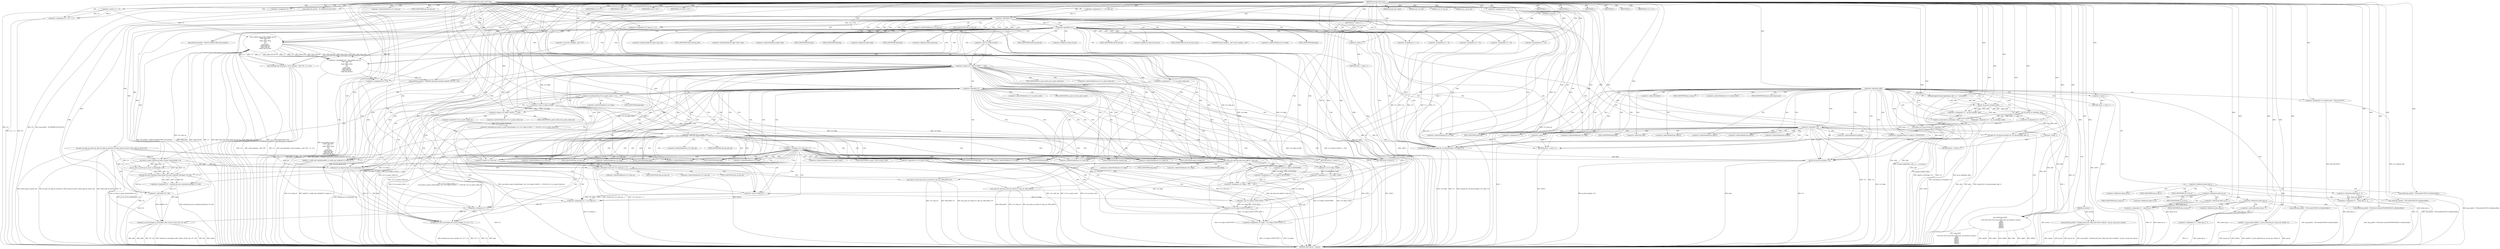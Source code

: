 digraph hostapd_notif_assoc {  
"1000116" [label = "(METHOD,hostapd_notif_assoc)" ]
"1000586" [label = "(METHOD_RETURN,int __fastcall)" ]
"1000117" [label = "(PARAM,hostapd_data *hapd)" ]
"1000118" [label = "(PARAM,const u8 *addr)" ]
"1000119" [label = "(PARAM,const u8 *req_ies)" ]
"1000120" [label = "(PARAM,size_t req_ies_len)" ]
"1000121" [label = "(PARAM,int reassoc)" ]
"1000139" [label = "(<operator>.logicalNot,!addr)" ]
"1000142" [label = "(wpa_printf,wpa_printf(2, \"hostapd_notif_assoc: Skip event with no address\", req_ies, req_ies_len, reassoc))" ]
"1000148" [label = "(RETURN,return -1;,return -1;)" ]
"1000149" [label = "(<operator>.minus,-1)" ]
"1000151" [label = "(hostapd_logger,hostapd_logger(hapd, addr, 1u, 2, \"associated\"))" ]
"1000157" [label = "(ieee802_11_parse_elems,ieee802_11_parse_elems(req_ies, req_ies_len, &elems, 0))" ]
"1000168" [label = "(<operator>.assignment,v11 = elems.wps_ie - 2)" ]
"1000170" [label = "(<operator>.subtraction,elems.wps_ie - 2)" ]
"1000175" [label = "(IDENTIFIER,L,)" ]
"1000176" [label = "(wpa_printf,wpa_printf(2, \"STA included WPS IE in (Re)AssocReq\"))" ]
"1000185" [label = "(<operator>.assignment,v11 = elems.rsn_ie - 2)" ]
"1000187" [label = "(<operator>.subtraction,elems.rsn_ie - 2)" ]
"1000192" [label = "(IDENTIFIER,L,)" ]
"1000193" [label = "(wpa_printf,wpa_printf(2, \"STA included RSN IE in (Re)AssocReq\"))" ]
"1000202" [label = "(<operator>.assignment,v11 = elems.wpa_ie - 2)" ]
"1000204" [label = "(<operator>.subtraction,elems.wpa_ie - 2)" ]
"1000209" [label = "(IDENTIFIER,L,)" ]
"1000210" [label = "(wpa_printf,wpa_printf(2, \"STA included WPA IE in (Re)AssocReq\"))" ]
"1000215" [label = "(wpa_printf,wpa_printf(2, \"STA did not include WPS/RSN/WPA IE in (Re)AssocReq\"))" ]
"1000218" [label = "(IDENTIFIER,L,)" ]
"1000219" [label = "(IDENTIFIER,L,)" ]
"1000220" [label = "(<operator>.assignment,v13 = ap_get_sta(hapd, addr))" ]
"1000222" [label = "(ap_get_sta,ap_get_sta(hapd, addr))" ]
"1000225" [label = "(<operator>.assignment,v14 = v13)" ]
"1000229" [label = "(IDENTIFIER,v13,if ( v13 ))" ]
"1000231" [label = "(register_sysctl,register_sysctl(hapd, v13))" ]
"1000234" [label = "(accounting_sta_stop,accounting_sta_stop(hapd, v14))" ]
"1000237" [label = "(<operator>.assignment,v14->timeout_next = STA_NULLFUNC)" ]
"1000244" [label = "(<operator>.assignment,v14 = ap_sta_add(hapd, addr))" ]
"1000246" [label = "(ap_sta_add,ap_sta_add(hapd, addr))" ]
"1000250" [label = "(<operator>.logicalNot,!v14)" ]
"1000253" [label = "(hostapd_drv_sta_disassoc,hostapd_drv_sta_disassoc(hapd, addr, 5))" ]
"1000257" [label = "(RETURN,return -1;,return -1;)" ]
"1000258" [label = "(<operator>.minus,-1)" ]
"1000260" [label = "(<operators>.assignmentAnd,v14->flags &= 0xFFFECFFF)" ]
"1000266" [label = "(wpa_printf,wpa_printf(\n      3,\n      \"STA %02x:%02x:%02x:%02x:%02x:%02x not allowed to connect\",\n      *addr,\n      addr[1],\n      addr[2],\n      addr[3],\n      addr[4],\n      addr[5]))" ]
"1000286" [label = "(<operator>.assignment,v15 = 1)" ]
"1000290" [label = "(hostapd_drv_sta_disassoc,hostapd_drv_sta_disassoc(hapd, v14->addr, v15))" ]
"1000296" [label = "(ap_free_sta,ap_free_sta(hapd, v14))" ]
"1000299" [label = "(RETURN,return -1;,return -1;)" ]
"1000300" [label = "(<operator>.minus,-1)" ]
"1000302" [label = "(ap_copy_sta_supp_op_classes,ap_copy_sta_supp_op_classes(v14, elems.supp_op_classes, elems.supp_op_classes_len))" ]
"1000318" [label = "(IDENTIFIER,v11,if ( v11 ))" ]
"1000319" [label = "(<operator>.assignment,v16 = v12 == 0)" ]
"1000321" [label = "(<operator>.equals,v12 == 0)" ]
"1000325" [label = "(<operator>.assignment,v16 = 1)" ]
"1000329" [label = "(IDENTIFIER,v16,if ( v16 ))" ]
"1000331" [label = "(wpa_printf,wpa_printf(2, \"No WPA/RSN IE from STA\"))" ]
"1000334" [label = "(<operator>.assignment,v15 = 13)" ]
"1000338" [label = "(<operator>.assignment,v17 = v14->wpa_sm)" ]
"1000344" [label = "(<operator>.logicalNot,!v17)" ]
"1000347" [label = "(<operator>.assignment,v14->wpa_sm = v17)" ]
"1000353" [label = "(<operator>.logicalNot,!v17)" ]
"1000356" [label = "(wpa_printf,wpa_printf(5, \"Failed to initialize WPA state machine\"))" ]
"1000359" [label = "(RETURN,return -1;,return -1;)" ]
"1000360" [label = "(<operator>.minus,-1)" ]
"1000362" [label = "(<operator>.assignment,v18 = wpa_validate_wpa_ie(\n            hapd->wpa_auth,\n            v17,\n            hapd->iface->freq,\n            v11,\n            v12,\n            elems.mdie,\n            elems.mdie_len,\n            elems.owe_dh,\n            elems.owe_dh_len))" ]
"1000364" [label = "(wpa_validate_wpa_ie,wpa_validate_wpa_ie(\n            hapd->wpa_auth,\n            v17,\n            hapd->iface->freq,\n            v11,\n            v12,\n            elems.mdie,\n            elems.mdie_len,\n            elems.owe_dh,\n            elems.owe_dh_len))" ]
"1000388" [label = "(<operator>.assignment,v19 = v18)" ]
"1000392" [label = "(IDENTIFIER,v18,if ( v18 ))" ]
"1000394" [label = "(wpa_printf,wpa_printf(2, \"WPA/RSN information element rejected? (res %u)\", v18))" ]
"1000398" [label = "(wpa_hexdump,wpa_hexdump(2, (const unsigned __int8 *)\"IE\", v11, v12))" ]
"1000400" [label = "(<operator>.cast,(const unsigned __int8 *)\"IE\")" ]
"1000406" [label = "(IDENTIFIER,v19,switch ( v19 ))" ]
"1000409" [label = "(<operator>.assignment,v15 = 18)" ]
"1000414" [label = "(<operator>.assignment,v15 = 19)" ]
"1000419" [label = "(<operator>.assignment,v15 = 20)" ]
"1000424" [label = "(<operator>.assignment,v15 = 24)" ]
"1000429" [label = "(<operator>.assignment,v15 = 13)" ]
"1000435" [label = "(<operator>.equals,(v14->flags & 0x402) == 1026)" ]
"1000436" [label = "(<operator>.and,v14->flags & 0x402)" ]
"1000443" [label = "(<operator>.assignment,v7 = v14->sa_query_timed_out)" ]
"1000449" [label = "(<operator>.logicalNot,!v7)" ]
"1000453" [label = "(<operator>.logicalOr,v14->sa_query_count <= 0\n          || (ap_check_sa_query_timeout(hapd, v14), (v14->flags & 0x402) == 1026) && !v14->sa_query_timed_out)" ]
"1000454" [label = "(<operator>.lessEqualsThan,v14->sa_query_count <= 0)" ]
"1000461" [label = "(ap_check_sa_query_timeout,ap_check_sa_query_timeout(hapd, v14))" ]
"1000464" [label = "(<operator>.equals,(v14->flags & 0x402) == 1026)" ]
"1000465" [label = "(<operator>.and,v14->flags & 0x402)" ]
"1000459" [label = "(<operator>.logicalAnd,(ap_check_sa_query_timeout(hapd, v14), (v14->flags & 0x402) == 1026) && !v14->sa_query_timed_out)" ]
"1000471" [label = "(<operator>.logicalNot,!v14->sa_query_timed_out)" ]
"1000477" [label = "(<operator>.notEquals,v14->auth_alg != 2)" ]
"1000484" [label = "(<operator>.logicalNot,!v14->sa_query_count)" ]
"1000488" [label = "(ap_sta_start_sa_query,ap_sta_start_sa_query(hapd, v14))" ]
"1000491" [label = "(<operator>.assignment,v20 = hostapd_eid_assoc_comeback_time(hapd, v14, buf))" ]
"1000493" [label = "(hostapd_eid_assoc_comeback_time,hostapd_eid_assoc_comeback_time(hapd, v14, buf))" ]
"1000497" [label = "(hostapd_sta_assoc,hostapd_sta_assoc(hapd, addr, reassoc, 0x1Eu, buf, v20 - buf))" ]
"1000503" [label = "(<operator>.subtraction,v20 - buf)" ]
"1000506" [label = "(RETURN,return v7;,return v7;)" ]
"1000507" [label = "(IDENTIFIER,v7,return v7;)" ]
"1000509" [label = "(wpa_auth_uses_mfp,wpa_auth_uses_mfp(v14->wpa_sm))" ]
"1000513" [label = "(<operator>.assignment,v21 = v14->flags | 0x400)" ]
"1000515" [label = "(<operator>.or,v14->flags | 0x400)" ]
"1000521" [label = "(<operator>.assignment,v21 = v14->flags & 0xFFFFFBFF)" ]
"1000523" [label = "(<operator>.and,v14->flags & 0xFFFFFBFF)" ]
"1000528" [label = "(<operator>.assignment,v14->flags = v21)" ]
"1000533" [label = "(<operator>.assignment,v22 = v14->flags & 2)" ]
"1000535" [label = "(<operator>.and,v14->flags & 2)" ]
"1000540" [label = "(<operator>.assignment,v14->flags = v14->flags & 0xFFF7FFFF | 3)" ]
"1000544" [label = "(<operator>.or,v14->flags & 0xFFF7FFFF | 3)" ]
"1000545" [label = "(<operator>.and,v14->flags & 0xFFF7FFFF)" ]
"1000551" [label = "(hostapd_set_sta_flags,hostapd_set_sta_flags(hapd, v14))" ]
"1000555" [label = "(<operator>.logicalAnd,reassoc && v14->auth_alg == 2)" ]
"1000557" [label = "(<operator>.equals,v14->auth_alg == 2)" ]
"1000562" [label = "(wpa_auth_sm_event,wpa_auth_sm_event(v14->wpa_sm, WPA_ASSOC_FT))" ]
"1000568" [label = "(wpa_auth_sm_event,wpa_auth_sm_event(v14->wpa_sm, WPA_ASSOC))" ]
"1000573" [label = "(hostapd_new_assoc_sta,hostapd_new_assoc_sta(hapd, v14, v22 != 0))" ]
"1000576" [label = "(<operator>.notEquals,v22 != 0)" ]
"1000579" [label = "(ieee802_1x_notify_port_enabled,ieee802_1x_notify_port_enabled(v14->eapol_sm, 1))" ]
"1000584" [label = "(RETURN,return 0;,return 0;)" ]
"1000585" [label = "(LITERAL,0,return 0;)" ]
"1000160" [label = "(<operator>.addressOf,&elems)" ]
"1000164" [label = "(<operator>.fieldAccess,elems.wps_ie)" ]
"1000166" [label = "(FIELD_IDENTIFIER,wps_ie,wps_ie)" ]
"1000171" [label = "(<operator>.fieldAccess,elems.wps_ie)" ]
"1000173" [label = "(FIELD_IDENTIFIER,wps_ie,wps_ie)" ]
"1000181" [label = "(<operator>.fieldAccess,elems.rsn_ie)" ]
"1000183" [label = "(FIELD_IDENTIFIER,rsn_ie,rsn_ie)" ]
"1000188" [label = "(<operator>.fieldAccess,elems.rsn_ie)" ]
"1000190" [label = "(FIELD_IDENTIFIER,rsn_ie,rsn_ie)" ]
"1000198" [label = "(<operator>.fieldAccess,elems.wpa_ie)" ]
"1000200" [label = "(FIELD_IDENTIFIER,wpa_ie,wpa_ie)" ]
"1000205" [label = "(<operator>.fieldAccess,elems.wpa_ie)" ]
"1000207" [label = "(FIELD_IDENTIFIER,wpa_ie,wpa_ie)" ]
"1000238" [label = "(<operator>.indirectFieldAccess,v14->timeout_next)" ]
"1000240" [label = "(FIELD_IDENTIFIER,timeout_next,timeout_next)" ]
"1000261" [label = "(<operator>.indirectFieldAccess,v14->flags)" ]
"1000263" [label = "(FIELD_IDENTIFIER,flags,flags)" ]
"1000269" [label = "(<operator>.indirection,*addr)" ]
"1000271" [label = "(<operator>.indirectIndexAccess,addr[1])" ]
"1000274" [label = "(<operator>.indirectIndexAccess,addr[2])" ]
"1000277" [label = "(<operator>.indirectIndexAccess,addr[3])" ]
"1000280" [label = "(<operator>.indirectIndexAccess,addr[4])" ]
"1000283" [label = "(<operator>.indirectIndexAccess,addr[5])" ]
"1000292" [label = "(<operator>.indirectFieldAccess,v14->addr)" ]
"1000294" [label = "(FIELD_IDENTIFIER,addr,addr)" ]
"1000311" [label = "(<operator>.indirectFieldAccess,hapd->conf->wpa)" ]
"1000340" [label = "(<operator>.indirectFieldAccess,v14->wpa_sm)" ]
"1000342" [label = "(FIELD_IDENTIFIER,wpa_sm,wpa_sm)" ]
"1000348" [label = "(<operator>.indirectFieldAccess,v14->wpa_sm)" ]
"1000350" [label = "(FIELD_IDENTIFIER,wpa_sm,wpa_sm)" ]
"1000365" [label = "(<operator>.indirectFieldAccess,hapd->wpa_auth)" ]
"1000367" [label = "(FIELD_IDENTIFIER,wpa_auth,wpa_auth)" ]
"1000369" [label = "(<operator>.indirectFieldAccess,hapd->iface->freq)" ]
"1000370" [label = "(<operator>.indirectFieldAccess,hapd->iface)" ]
"1000372" [label = "(FIELD_IDENTIFIER,iface,iface)" ]
"1000373" [label = "(FIELD_IDENTIFIER,freq,freq)" ]
"1000376" [label = "(<operator>.fieldAccess,elems.mdie)" ]
"1000378" [label = "(FIELD_IDENTIFIER,mdie,mdie)" ]
"1000379" [label = "(<operator>.fieldAccess,elems.mdie_len)" ]
"1000381" [label = "(FIELD_IDENTIFIER,mdie_len,mdie_len)" ]
"1000382" [label = "(<operator>.fieldAccess,elems.owe_dh)" ]
"1000384" [label = "(FIELD_IDENTIFIER,owe_dh,owe_dh)" ]
"1000385" [label = "(<operator>.fieldAccess,elems.owe_dh_len)" ]
"1000387" [label = "(FIELD_IDENTIFIER,owe_dh_len,owe_dh_len)" ]
"1000401" [label = "(UNKNOWN,const unsigned __int8 *,const unsigned __int8 *)" ]
"1000437" [label = "(<operator>.indirectFieldAccess,v14->flags)" ]
"1000439" [label = "(FIELD_IDENTIFIER,flags,flags)" ]
"1000445" [label = "(<operator>.indirectFieldAccess,v14->sa_query_timed_out)" ]
"1000447" [label = "(FIELD_IDENTIFIER,sa_query_timed_out,sa_query_timed_out)" ]
"1000455" [label = "(<operator>.indirectFieldAccess,v14->sa_query_count)" ]
"1000457" [label = "(FIELD_IDENTIFIER,sa_query_count,sa_query_count)" ]
"1000466" [label = "(<operator>.indirectFieldAccess,v14->flags)" ]
"1000468" [label = "(FIELD_IDENTIFIER,flags,flags)" ]
"1000472" [label = "(<operator>.indirectFieldAccess,v14->sa_query_timed_out)" ]
"1000474" [label = "(FIELD_IDENTIFIER,sa_query_timed_out,sa_query_timed_out)" ]
"1000478" [label = "(<operator>.indirectFieldAccess,v14->auth_alg)" ]
"1000480" [label = "(FIELD_IDENTIFIER,auth_alg,auth_alg)" ]
"1000485" [label = "(<operator>.indirectFieldAccess,v14->sa_query_count)" ]
"1000487" [label = "(FIELD_IDENTIFIER,sa_query_count,sa_query_count)" ]
"1000510" [label = "(<operator>.indirectFieldAccess,v14->wpa_sm)" ]
"1000512" [label = "(FIELD_IDENTIFIER,wpa_sm,wpa_sm)" ]
"1000516" [label = "(<operator>.indirectFieldAccess,v14->flags)" ]
"1000518" [label = "(FIELD_IDENTIFIER,flags,flags)" ]
"1000524" [label = "(<operator>.indirectFieldAccess,v14->flags)" ]
"1000526" [label = "(FIELD_IDENTIFIER,flags,flags)" ]
"1000529" [label = "(<operator>.indirectFieldAccess,v14->flags)" ]
"1000531" [label = "(FIELD_IDENTIFIER,flags,flags)" ]
"1000536" [label = "(<operator>.indirectFieldAccess,v14->flags)" ]
"1000538" [label = "(FIELD_IDENTIFIER,flags,flags)" ]
"1000541" [label = "(<operator>.indirectFieldAccess,v14->flags)" ]
"1000543" [label = "(FIELD_IDENTIFIER,flags,flags)" ]
"1000546" [label = "(<operator>.indirectFieldAccess,v14->flags)" ]
"1000548" [label = "(FIELD_IDENTIFIER,flags,flags)" ]
"1000558" [label = "(<operator>.indirectFieldAccess,v14->auth_alg)" ]
"1000560" [label = "(FIELD_IDENTIFIER,auth_alg,auth_alg)" ]
"1000563" [label = "(<operator>.indirectFieldAccess,v14->wpa_sm)" ]
"1000565" [label = "(FIELD_IDENTIFIER,wpa_sm,wpa_sm)" ]
"1000569" [label = "(<operator>.indirectFieldAccess,v14->wpa_sm)" ]
"1000571" [label = "(FIELD_IDENTIFIER,wpa_sm,wpa_sm)" ]
"1000580" [label = "(<operator>.indirectFieldAccess,v14->eapol_sm)" ]
"1000582" [label = "(FIELD_IDENTIFIER,eapol_sm,eapol_sm)" ]
  "1000148" -> "1000586"  [ label = "DDG: <RET>"] 
  "1000299" -> "1000586"  [ label = "DDG: <RET>"] 
  "1000506" -> "1000586"  [ label = "DDG: <RET>"] 
  "1000359" -> "1000586"  [ label = "DDG: <RET>"] 
  "1000257" -> "1000586"  [ label = "DDG: <RET>"] 
  "1000584" -> "1000586"  [ label = "DDG: <RET>"] 
  "1000464" -> "1000586"  [ label = "DDG: v14->flags & 0x402"] 
  "1000464" -> "1000586"  [ label = "DDG: (v14->flags & 0x402) == 1026"] 
  "1000435" -> "1000586"  [ label = "DDG: v14->flags & 0x402"] 
  "1000551" -> "1000586"  [ label = "DDG: hostapd_set_sta_flags(hapd, v14)"] 
  "1000477" -> "1000586"  [ label = "DDG: v14->auth_alg != 2"] 
  "1000493" -> "1000586"  [ label = "DDG: v14"] 
  "1000204" -> "1000586"  [ label = "DDG: elems.wpa_ie"] 
  "1000290" -> "1000586"  [ label = "DDG: v15"] 
  "1000347" -> "1000586"  [ label = "DDG: v14->wpa_sm"] 
  "1000388" -> "1000586"  [ label = "DDG: v19"] 
  "1000364" -> "1000586"  [ label = "DDG: v11"] 
  "1000497" -> "1000586"  [ label = "DDG: buf"] 
  "1000443" -> "1000586"  [ label = "DDG: v14->sa_query_timed_out"] 
  "1000394" -> "1000586"  [ label = "DDG: wpa_printf(2, \"WPA/RSN information element rejected? (res %u)\", v18)"] 
  "1000302" -> "1000586"  [ label = "DDG: elems.supp_op_classes_len"] 
  "1000321" -> "1000586"  [ label = "DDG: v12"] 
  "1000497" -> "1000586"  [ label = "DDG: reassoc"] 
  "1000202" -> "1000586"  [ label = "DDG: v11"] 
  "1000139" -> "1000586"  [ label = "DDG: !addr"] 
  "1000477" -> "1000586"  [ label = "DDG: v14->auth_alg"] 
  "1000344" -> "1000586"  [ label = "DDG: !v17"] 
  "1000353" -> "1000586"  [ label = "DDG: !v17"] 
  "1000513" -> "1000586"  [ label = "DDG: v14->flags | 0x400"] 
  "1000319" -> "1000586"  [ label = "DDG: v12 == 0"] 
  "1000266" -> "1000586"  [ label = "DDG: *addr"] 
  "1000488" -> "1000586"  [ label = "DDG: ap_sta_start_sa_query(hapd, v14)"] 
  "1000231" -> "1000586"  [ label = "DDG: v13"] 
  "1000540" -> "1000586"  [ label = "DDG: v14->flags & 0xFFF7FFFF | 3"] 
  "1000258" -> "1000586"  [ label = "DDG: -1"] 
  "1000142" -> "1000586"  [ label = "DDG: wpa_printf(2, \"hostapd_notif_assoc: Skip event with no address\", req_ies, req_ies_len, reassoc)"] 
  "1000555" -> "1000586"  [ label = "DDG: reassoc && v14->auth_alg == 2"] 
  "1000362" -> "1000586"  [ label = "DDG: wpa_validate_wpa_ie(\n            hapd->wpa_auth,\n            v17,\n            hapd->iface->freq,\n            v11,\n            v12,\n            elems.mdie,\n            elems.mdie_len,\n            elems.owe_dh,\n            elems.owe_dh_len)"] 
  "1000244" -> "1000586"  [ label = "DDG: ap_sta_add(hapd, addr)"] 
  "1000157" -> "1000586"  [ label = "DDG: ieee802_11_parse_elems(req_ies, req_ies_len, &elems, 0)"] 
  "1000364" -> "1000586"  [ label = "DDG: hapd->iface->freq"] 
  "1000576" -> "1000586"  [ label = "DDG: v22"] 
  "1000234" -> "1000586"  [ label = "DDG: accounting_sta_stop(hapd, v14)"] 
  "1000573" -> "1000586"  [ label = "DDG: hostapd_new_assoc_sta(hapd, v14, v22 != 0)"] 
  "1000290" -> "1000586"  [ label = "DDG: hostapd_drv_sta_disassoc(hapd, v14->addr, v15)"] 
  "1000579" -> "1000586"  [ label = "DDG: ieee802_1x_notify_port_enabled(v14->eapol_sm, 1)"] 
  "1000121" -> "1000586"  [ label = "DDG: reassoc"] 
  "1000266" -> "1000586"  [ label = "DDG: addr[2]"] 
  "1000296" -> "1000586"  [ label = "DDG: v14"] 
  "1000364" -> "1000586"  [ label = "DDG: elems.mdie"] 
  "1000356" -> "1000586"  [ label = "DDG: wpa_printf(5, \"Failed to initialize WPA state machine\")"] 
  "1000296" -> "1000586"  [ label = "DDG: ap_free_sta(hapd, v14)"] 
  "1000364" -> "1000586"  [ label = "DDG: elems.owe_dh"] 
  "1000319" -> "1000586"  [ label = "DDG: v16"] 
  "1000266" -> "1000586"  [ label = "DDG: addr[5]"] 
  "1000266" -> "1000586"  [ label = "DDG: wpa_printf(\n      3,\n      \"STA %02x:%02x:%02x:%02x:%02x:%02x not allowed to connect\",\n      *addr,\n      addr[1],\n      addr[2],\n      addr[3],\n      addr[4],\n      addr[5])"] 
  "1000225" -> "1000586"  [ label = "DDG: v13"] 
  "1000398" -> "1000586"  [ label = "DDG: (const unsigned __int8 *)\"IE\""] 
  "1000237" -> "1000586"  [ label = "DDG: STA_NULLFUNC"] 
  "1000364" -> "1000586"  [ label = "DDG: v17"] 
  "1000302" -> "1000586"  [ label = "DDG: ap_copy_sta_supp_op_classes(v14, elems.supp_op_classes, elems.supp_op_classes_len)"] 
  "1000250" -> "1000586"  [ label = "DDG: !v14"] 
  "1000436" -> "1000586"  [ label = "DDG: v14->flags"] 
  "1000454" -> "1000586"  [ label = "DDG: v14->sa_query_count"] 
  "1000557" -> "1000586"  [ label = "DDG: v14->auth_alg"] 
  "1000364" -> "1000586"  [ label = "DDG: hapd->wpa_auth"] 
  "1000222" -> "1000586"  [ label = "DDG: addr"] 
  "1000521" -> "1000586"  [ label = "DDG: v14->flags & 0xFFFFFBFF"] 
  "1000149" -> "1000586"  [ label = "DDG: -1"] 
  "1000453" -> "1000586"  [ label = "DDG: v14->sa_query_count <= 0"] 
  "1000290" -> "1000586"  [ label = "DDG: v14->addr"] 
  "1000142" -> "1000586"  [ label = "DDG: reassoc"] 
  "1000202" -> "1000586"  [ label = "DDG: elems.wpa_ie - 2"] 
  "1000453" -> "1000586"  [ label = "DDG: v14->sa_query_count <= 0\n          || (ap_check_sa_query_timeout(hapd, v14), (v14->flags & 0x402) == 1026) && !v14->sa_query_timed_out"] 
  "1000253" -> "1000586"  [ label = "DDG: hostapd_drv_sta_disassoc(hapd, addr, 5)"] 
  "1000573" -> "1000586"  [ label = "DDG: v22 != 0"] 
  "1000157" -> "1000586"  [ label = "DDG: req_ies"] 
  "1000215" -> "1000586"  [ label = "DDG: wpa_printf(2, \"STA did not include WPS/RSN/WPA IE in (Re)AssocReq\")"] 
  "1000398" -> "1000586"  [ label = "DDG: v11"] 
  "1000266" -> "1000586"  [ label = "DDG: addr[3]"] 
  "1000266" -> "1000586"  [ label = "DDG: addr[1]"] 
  "1000364" -> "1000586"  [ label = "DDG: elems.owe_dh_len"] 
  "1000449" -> "1000586"  [ label = "DDG: v7"] 
  "1000302" -> "1000586"  [ label = "DDG: elems.supp_op_classes"] 
  "1000562" -> "1000586"  [ label = "DDG: wpa_auth_sm_event(v14->wpa_sm, WPA_ASSOC_FT)"] 
  "1000157" -> "1000586"  [ label = "DDG: req_ies_len"] 
  "1000253" -> "1000586"  [ label = "DDG: addr"] 
  "1000220" -> "1000586"  [ label = "DDG: ap_get_sta(hapd, addr)"] 
  "1000193" -> "1000586"  [ label = "DDG: wpa_printf(2, \"STA included RSN IE in (Re)AssocReq\")"] 
  "1000573" -> "1000586"  [ label = "DDG: v14"] 
  "1000260" -> "1000586"  [ label = "DDG: v14->flags"] 
  "1000364" -> "1000586"  [ label = "DDG: elems.mdie_len"] 
  "1000168" -> "1000586"  [ label = "DDG: elems.wps_ie - 2"] 
  "1000302" -> "1000586"  [ label = "DDG: v14"] 
  "1000540" -> "1000586"  [ label = "DDG: v14->flags"] 
  "1000246" -> "1000586"  [ label = "DDG: addr"] 
  "1000497" -> "1000586"  [ label = "DDG: addr"] 
  "1000231" -> "1000586"  [ label = "DDG: register_sysctl(hapd, v13)"] 
  "1000497" -> "1000586"  [ label = "DDG: hapd"] 
  "1000497" -> "1000586"  [ label = "DDG: v20 - buf"] 
  "1000533" -> "1000586"  [ label = "DDG: v14->flags & 2"] 
  "1000170" -> "1000586"  [ label = "DDG: elems.wps_ie"] 
  "1000187" -> "1000586"  [ label = "DDG: elems.rsn_ie"] 
  "1000573" -> "1000586"  [ label = "DDG: hapd"] 
  "1000398" -> "1000586"  [ label = "DDG: wpa_hexdump(2, (const unsigned __int8 *)\"IE\", v11, v12)"] 
  "1000398" -> "1000586"  [ label = "DDG: v12"] 
  "1000562" -> "1000586"  [ label = "DDG: v14->wpa_sm"] 
  "1000503" -> "1000586"  [ label = "DDG: v20"] 
  "1000528" -> "1000586"  [ label = "DDG: v21"] 
  "1000568" -> "1000586"  [ label = "DDG: v14->wpa_sm"] 
  "1000555" -> "1000586"  [ label = "DDG: v14->auth_alg == 2"] 
  "1000300" -> "1000586"  [ label = "DDG: -1"] 
  "1000568" -> "1000586"  [ label = "DDG: wpa_auth_sm_event(v14->wpa_sm, WPA_ASSOC)"] 
  "1000266" -> "1000586"  [ label = "DDG: addr[4]"] 
  "1000562" -> "1000586"  [ label = "DDG: WPA_ASSOC_FT"] 
  "1000185" -> "1000586"  [ label = "DDG: elems.rsn_ie - 2"] 
  "1000176" -> "1000586"  [ label = "DDG: wpa_printf(2, \"STA included WPS IE in (Re)AssocReq\")"] 
  "1000449" -> "1000586"  [ label = "DDG: !v7"] 
  "1000484" -> "1000586"  [ label = "DDG: !v14->sa_query_count"] 
  "1000168" -> "1000586"  [ label = "DDG: v11"] 
  "1000491" -> "1000586"  [ label = "DDG: hostapd_eid_assoc_comeback_time(hapd, v14, buf)"] 
  "1000353" -> "1000586"  [ label = "DDG: v17"] 
  "1000364" -> "1000586"  [ label = "DDG: v12"] 
  "1000139" -> "1000586"  [ label = "DDG: addr"] 
  "1000142" -> "1000586"  [ label = "DDG: req_ies"] 
  "1000394" -> "1000586"  [ label = "DDG: v18"] 
  "1000453" -> "1000586"  [ label = "DDG: (ap_check_sa_query_timeout(hapd, v14), (v14->flags & 0x402) == 1026) && !v14->sa_query_timed_out"] 
  "1000210" -> "1000586"  [ label = "DDG: wpa_printf(2, \"STA included WPA IE in (Re)AssocReq\")"] 
  "1000237" -> "1000586"  [ label = "DDG: v14->timeout_next"] 
  "1000544" -> "1000586"  [ label = "DDG: v14->flags & 0xFFF7FFFF"] 
  "1000157" -> "1000586"  [ label = "DDG: &elems"] 
  "1000338" -> "1000586"  [ label = "DDG: v14->wpa_sm"] 
  "1000579" -> "1000586"  [ label = "DDG: v14->eapol_sm"] 
  "1000471" -> "1000586"  [ label = "DDG: v14->sa_query_timed_out"] 
  "1000509" -> "1000586"  [ label = "DDG: wpa_auth_uses_mfp(v14->wpa_sm)"] 
  "1000497" -> "1000586"  [ label = "DDG: hostapd_sta_assoc(hapd, addr, reassoc, 0x1Eu, buf, v20 - buf)"] 
  "1000253" -> "1000586"  [ label = "DDG: hapd"] 
  "1000465" -> "1000586"  [ label = "DDG: v14->flags"] 
  "1000461" -> "1000586"  [ label = "DDG: ap_check_sa_query_timeout(hapd, v14)"] 
  "1000296" -> "1000586"  [ label = "DDG: hapd"] 
  "1000325" -> "1000586"  [ label = "DDG: v16"] 
  "1000435" -> "1000586"  [ label = "DDG: (v14->flags & 0x402) == 1026"] 
  "1000484" -> "1000586"  [ label = "DDG: v14->sa_query_count"] 
  "1000142" -> "1000586"  [ label = "DDG: req_ies_len"] 
  "1000568" -> "1000586"  [ label = "DDG: WPA_ASSOC"] 
  "1000459" -> "1000586"  [ label = "DDG: !v14->sa_query_timed_out"] 
  "1000388" -> "1000586"  [ label = "DDG: v18"] 
  "1000555" -> "1000586"  [ label = "DDG: reassoc"] 
  "1000151" -> "1000586"  [ label = "DDG: hostapd_logger(hapd, addr, 1u, 2, \"associated\")"] 
  "1000185" -> "1000586"  [ label = "DDG: v11"] 
  "1000250" -> "1000586"  [ label = "DDG: v14"] 
  "1000360" -> "1000586"  [ label = "DDG: -1"] 
  "1000331" -> "1000586"  [ label = "DDG: wpa_printf(2, \"No WPA/RSN IE from STA\")"] 
  "1000116" -> "1000117"  [ label = "DDG: "] 
  "1000116" -> "1000118"  [ label = "DDG: "] 
  "1000116" -> "1000119"  [ label = "DDG: "] 
  "1000116" -> "1000120"  [ label = "DDG: "] 
  "1000116" -> "1000121"  [ label = "DDG: "] 
  "1000116" -> "1000139"  [ label = "DDG: "] 
  "1000116" -> "1000142"  [ label = "DDG: "] 
  "1000121" -> "1000142"  [ label = "DDG: reassoc"] 
  "1000149" -> "1000148"  [ label = "DDG: -1"] 
  "1000116" -> "1000149"  [ label = "DDG: "] 
  "1000116" -> "1000151"  [ label = "DDG: "] 
  "1000139" -> "1000151"  [ label = "DDG: addr"] 
  "1000116" -> "1000157"  [ label = "DDG: "] 
  "1000170" -> "1000168"  [ label = "DDG: elems.wps_ie"] 
  "1000170" -> "1000168"  [ label = "DDG: 2"] 
  "1000116" -> "1000168"  [ label = "DDG: "] 
  "1000116" -> "1000170"  [ label = "DDG: "] 
  "1000116" -> "1000175"  [ label = "DDG: "] 
  "1000116" -> "1000176"  [ label = "DDG: "] 
  "1000187" -> "1000185"  [ label = "DDG: elems.rsn_ie"] 
  "1000187" -> "1000185"  [ label = "DDG: 2"] 
  "1000116" -> "1000185"  [ label = "DDG: "] 
  "1000116" -> "1000187"  [ label = "DDG: "] 
  "1000116" -> "1000192"  [ label = "DDG: "] 
  "1000116" -> "1000193"  [ label = "DDG: "] 
  "1000204" -> "1000202"  [ label = "DDG: elems.wpa_ie"] 
  "1000204" -> "1000202"  [ label = "DDG: 2"] 
  "1000116" -> "1000202"  [ label = "DDG: "] 
  "1000116" -> "1000204"  [ label = "DDG: "] 
  "1000116" -> "1000209"  [ label = "DDG: "] 
  "1000116" -> "1000210"  [ label = "DDG: "] 
  "1000116" -> "1000215"  [ label = "DDG: "] 
  "1000116" -> "1000218"  [ label = "DDG: "] 
  "1000116" -> "1000219"  [ label = "DDG: "] 
  "1000222" -> "1000220"  [ label = "DDG: hapd"] 
  "1000222" -> "1000220"  [ label = "DDG: addr"] 
  "1000116" -> "1000220"  [ label = "DDG: "] 
  "1000151" -> "1000222"  [ label = "DDG: hapd"] 
  "1000116" -> "1000222"  [ label = "DDG: "] 
  "1000151" -> "1000222"  [ label = "DDG: addr"] 
  "1000220" -> "1000225"  [ label = "DDG: v13"] 
  "1000116" -> "1000225"  [ label = "DDG: "] 
  "1000116" -> "1000229"  [ label = "DDG: "] 
  "1000222" -> "1000231"  [ label = "DDG: hapd"] 
  "1000116" -> "1000231"  [ label = "DDG: "] 
  "1000220" -> "1000231"  [ label = "DDG: v13"] 
  "1000231" -> "1000234"  [ label = "DDG: hapd"] 
  "1000116" -> "1000234"  [ label = "DDG: "] 
  "1000225" -> "1000234"  [ label = "DDG: v14"] 
  "1000116" -> "1000237"  [ label = "DDG: "] 
  "1000246" -> "1000244"  [ label = "DDG: hapd"] 
  "1000246" -> "1000244"  [ label = "DDG: addr"] 
  "1000116" -> "1000244"  [ label = "DDG: "] 
  "1000222" -> "1000246"  [ label = "DDG: hapd"] 
  "1000116" -> "1000246"  [ label = "DDG: "] 
  "1000222" -> "1000246"  [ label = "DDG: addr"] 
  "1000244" -> "1000250"  [ label = "DDG: v14"] 
  "1000116" -> "1000250"  [ label = "DDG: "] 
  "1000246" -> "1000253"  [ label = "DDG: hapd"] 
  "1000116" -> "1000253"  [ label = "DDG: "] 
  "1000246" -> "1000253"  [ label = "DDG: addr"] 
  "1000258" -> "1000257"  [ label = "DDG: -1"] 
  "1000116" -> "1000258"  [ label = "DDG: "] 
  "1000116" -> "1000260"  [ label = "DDG: "] 
  "1000116" -> "1000266"  [ label = "DDG: "] 
  "1000222" -> "1000266"  [ label = "DDG: addr"] 
  "1000246" -> "1000266"  [ label = "DDG: addr"] 
  "1000116" -> "1000286"  [ label = "DDG: "] 
  "1000246" -> "1000290"  [ label = "DDG: hapd"] 
  "1000234" -> "1000290"  [ label = "DDG: hapd"] 
  "1000116" -> "1000290"  [ label = "DDG: "] 
  "1000334" -> "1000290"  [ label = "DDG: v15"] 
  "1000419" -> "1000290"  [ label = "DDG: v15"] 
  "1000414" -> "1000290"  [ label = "DDG: v15"] 
  "1000409" -> "1000290"  [ label = "DDG: v15"] 
  "1000424" -> "1000290"  [ label = "DDG: v15"] 
  "1000286" -> "1000290"  [ label = "DDG: v15"] 
  "1000429" -> "1000290"  [ label = "DDG: v15"] 
  "1000290" -> "1000296"  [ label = "DDG: hapd"] 
  "1000116" -> "1000296"  [ label = "DDG: "] 
  "1000234" -> "1000296"  [ label = "DDG: v14"] 
  "1000302" -> "1000296"  [ label = "DDG: v14"] 
  "1000250" -> "1000296"  [ label = "DDG: v14"] 
  "1000300" -> "1000299"  [ label = "DDG: -1"] 
  "1000116" -> "1000300"  [ label = "DDG: "] 
  "1000116" -> "1000302"  [ label = "DDG: "] 
  "1000116" -> "1000318"  [ label = "DDG: "] 
  "1000321" -> "1000319"  [ label = "DDG: v12"] 
  "1000321" -> "1000319"  [ label = "DDG: 0"] 
  "1000116" -> "1000319"  [ label = "DDG: "] 
  "1000116" -> "1000321"  [ label = "DDG: "] 
  "1000116" -> "1000325"  [ label = "DDG: "] 
  "1000116" -> "1000329"  [ label = "DDG: "] 
  "1000116" -> "1000331"  [ label = "DDG: "] 
  "1000116" -> "1000334"  [ label = "DDG: "] 
  "1000116" -> "1000338"  [ label = "DDG: "] 
  "1000338" -> "1000344"  [ label = "DDG: v17"] 
  "1000116" -> "1000344"  [ label = "DDG: "] 
  "1000344" -> "1000347"  [ label = "DDG: v17"] 
  "1000116" -> "1000347"  [ label = "DDG: "] 
  "1000116" -> "1000353"  [ label = "DDG: "] 
  "1000344" -> "1000353"  [ label = "DDG: v17"] 
  "1000116" -> "1000356"  [ label = "DDG: "] 
  "1000360" -> "1000359"  [ label = "DDG: -1"] 
  "1000116" -> "1000360"  [ label = "DDG: "] 
  "1000364" -> "1000362"  [ label = "DDG: elems.owe_dh"] 
  "1000364" -> "1000362"  [ label = "DDG: hapd->iface->freq"] 
  "1000364" -> "1000362"  [ label = "DDG: hapd->wpa_auth"] 
  "1000364" -> "1000362"  [ label = "DDG: v17"] 
  "1000364" -> "1000362"  [ label = "DDG: elems.owe_dh_len"] 
  "1000364" -> "1000362"  [ label = "DDG: v11"] 
  "1000364" -> "1000362"  [ label = "DDG: v12"] 
  "1000364" -> "1000362"  [ label = "DDG: elems.mdie"] 
  "1000364" -> "1000362"  [ label = "DDG: elems.mdie_len"] 
  "1000116" -> "1000362"  [ label = "DDG: "] 
  "1000344" -> "1000364"  [ label = "DDG: v17"] 
  "1000353" -> "1000364"  [ label = "DDG: v17"] 
  "1000116" -> "1000364"  [ label = "DDG: "] 
  "1000321" -> "1000364"  [ label = "DDG: v12"] 
  "1000362" -> "1000388"  [ label = "DDG: v18"] 
  "1000116" -> "1000388"  [ label = "DDG: "] 
  "1000116" -> "1000392"  [ label = "DDG: "] 
  "1000116" -> "1000394"  [ label = "DDG: "] 
  "1000362" -> "1000394"  [ label = "DDG: v18"] 
  "1000116" -> "1000398"  [ label = "DDG: "] 
  "1000400" -> "1000398"  [ label = "DDG: \"IE\""] 
  "1000116" -> "1000400"  [ label = "DDG: "] 
  "1000364" -> "1000398"  [ label = "DDG: v11"] 
  "1000364" -> "1000398"  [ label = "DDG: v12"] 
  "1000116" -> "1000406"  [ label = "DDG: "] 
  "1000116" -> "1000409"  [ label = "DDG: "] 
  "1000116" -> "1000414"  [ label = "DDG: "] 
  "1000116" -> "1000419"  [ label = "DDG: "] 
  "1000116" -> "1000424"  [ label = "DDG: "] 
  "1000116" -> "1000429"  [ label = "DDG: "] 
  "1000436" -> "1000435"  [ label = "DDG: v14->flags"] 
  "1000436" -> "1000435"  [ label = "DDG: 0x402"] 
  "1000116" -> "1000436"  [ label = "DDG: "] 
  "1000116" -> "1000435"  [ label = "DDG: "] 
  "1000116" -> "1000443"  [ label = "DDG: "] 
  "1000443" -> "1000449"  [ label = "DDG: v7"] 
  "1000116" -> "1000449"  [ label = "DDG: "] 
  "1000454" -> "1000453"  [ label = "DDG: v14->sa_query_count"] 
  "1000454" -> "1000453"  [ label = "DDG: 0"] 
  "1000116" -> "1000454"  [ label = "DDG: "] 
  "1000459" -> "1000453"  [ label = "DDG: !v14->sa_query_timed_out"] 
  "1000116" -> "1000461"  [ label = "DDG: "] 
  "1000302" -> "1000461"  [ label = "DDG: v14"] 
  "1000465" -> "1000464"  [ label = "DDG: v14->flags"] 
  "1000465" -> "1000464"  [ label = "DDG: 0x402"] 
  "1000436" -> "1000465"  [ label = "DDG: v14->flags"] 
  "1000116" -> "1000465"  [ label = "DDG: "] 
  "1000116" -> "1000464"  [ label = "DDG: "] 
  "1000471" -> "1000459"  [ label = "DDG: v14->sa_query_timed_out"] 
  "1000116" -> "1000477"  [ label = "DDG: "] 
  "1000454" -> "1000484"  [ label = "DDG: v14->sa_query_count"] 
  "1000461" -> "1000488"  [ label = "DDG: hapd"] 
  "1000116" -> "1000488"  [ label = "DDG: "] 
  "1000461" -> "1000488"  [ label = "DDG: v14"] 
  "1000302" -> "1000488"  [ label = "DDG: v14"] 
  "1000493" -> "1000491"  [ label = "DDG: hapd"] 
  "1000493" -> "1000491"  [ label = "DDG: v14"] 
  "1000493" -> "1000491"  [ label = "DDG: buf"] 
  "1000116" -> "1000491"  [ label = "DDG: "] 
  "1000461" -> "1000493"  [ label = "DDG: hapd"] 
  "1000488" -> "1000493"  [ label = "DDG: hapd"] 
  "1000116" -> "1000493"  [ label = "DDG: "] 
  "1000488" -> "1000493"  [ label = "DDG: v14"] 
  "1000461" -> "1000493"  [ label = "DDG: v14"] 
  "1000302" -> "1000493"  [ label = "DDG: v14"] 
  "1000493" -> "1000497"  [ label = "DDG: hapd"] 
  "1000116" -> "1000497"  [ label = "DDG: "] 
  "1000503" -> "1000497"  [ label = "DDG: buf"] 
  "1000503" -> "1000497"  [ label = "DDG: v20"] 
  "1000491" -> "1000503"  [ label = "DDG: v20"] 
  "1000116" -> "1000503"  [ label = "DDG: "] 
  "1000493" -> "1000503"  [ label = "DDG: buf"] 
  "1000507" -> "1000506"  [ label = "DDG: v7"] 
  "1000449" -> "1000506"  [ label = "DDG: v7"] 
  "1000116" -> "1000507"  [ label = "DDG: "] 
  "1000347" -> "1000509"  [ label = "DDG: v14->wpa_sm"] 
  "1000515" -> "1000513"  [ label = "DDG: v14->flags"] 
  "1000515" -> "1000513"  [ label = "DDG: 0x400"] 
  "1000116" -> "1000513"  [ label = "DDG: "] 
  "1000436" -> "1000515"  [ label = "DDG: v14->flags"] 
  "1000465" -> "1000515"  [ label = "DDG: v14->flags"] 
  "1000116" -> "1000515"  [ label = "DDG: "] 
  "1000523" -> "1000521"  [ label = "DDG: v14->flags"] 
  "1000523" -> "1000521"  [ label = "DDG: 0xFFFFFBFF"] 
  "1000116" -> "1000521"  [ label = "DDG: "] 
  "1000436" -> "1000523"  [ label = "DDG: v14->flags"] 
  "1000465" -> "1000523"  [ label = "DDG: v14->flags"] 
  "1000116" -> "1000523"  [ label = "DDG: "] 
  "1000513" -> "1000528"  [ label = "DDG: v21"] 
  "1000521" -> "1000528"  [ label = "DDG: v21"] 
  "1000116" -> "1000528"  [ label = "DDG: "] 
  "1000535" -> "1000533"  [ label = "DDG: v14->flags"] 
  "1000535" -> "1000533"  [ label = "DDG: 2"] 
  "1000116" -> "1000533"  [ label = "DDG: "] 
  "1000528" -> "1000535"  [ label = "DDG: v14->flags"] 
  "1000116" -> "1000535"  [ label = "DDG: "] 
  "1000544" -> "1000540"  [ label = "DDG: v14->flags & 0xFFF7FFFF"] 
  "1000544" -> "1000540"  [ label = "DDG: 3"] 
  "1000545" -> "1000544"  [ label = "DDG: v14->flags"] 
  "1000545" -> "1000544"  [ label = "DDG: 0xFFF7FFFF"] 
  "1000535" -> "1000545"  [ label = "DDG: v14->flags"] 
  "1000116" -> "1000545"  [ label = "DDG: "] 
  "1000116" -> "1000544"  [ label = "DDG: "] 
  "1000461" -> "1000551"  [ label = "DDG: hapd"] 
  "1000116" -> "1000551"  [ label = "DDG: "] 
  "1000461" -> "1000551"  [ label = "DDG: v14"] 
  "1000302" -> "1000551"  [ label = "DDG: v14"] 
  "1000116" -> "1000555"  [ label = "DDG: "] 
  "1000557" -> "1000555"  [ label = "DDG: v14->auth_alg"] 
  "1000557" -> "1000555"  [ label = "DDG: 2"] 
  "1000477" -> "1000557"  [ label = "DDG: v14->auth_alg"] 
  "1000116" -> "1000557"  [ label = "DDG: "] 
  "1000509" -> "1000562"  [ label = "DDG: v14->wpa_sm"] 
  "1000116" -> "1000562"  [ label = "DDG: "] 
  "1000509" -> "1000568"  [ label = "DDG: v14->wpa_sm"] 
  "1000116" -> "1000568"  [ label = "DDG: "] 
  "1000551" -> "1000573"  [ label = "DDG: hapd"] 
  "1000116" -> "1000573"  [ label = "DDG: "] 
  "1000551" -> "1000573"  [ label = "DDG: v14"] 
  "1000576" -> "1000573"  [ label = "DDG: v22"] 
  "1000576" -> "1000573"  [ label = "DDG: 0"] 
  "1000533" -> "1000576"  [ label = "DDG: v22"] 
  "1000116" -> "1000576"  [ label = "DDG: "] 
  "1000116" -> "1000579"  [ label = "DDG: "] 
  "1000585" -> "1000584"  [ label = "DDG: 0"] 
  "1000116" -> "1000584"  [ label = "DDG: "] 
  "1000116" -> "1000585"  [ label = "DDG: "] 
  "1000139" -> "1000142"  [ label = "CDG: "] 
  "1000139" -> "1000160"  [ label = "CDG: "] 
  "1000139" -> "1000157"  [ label = "CDG: "] 
  "1000139" -> "1000151"  [ label = "CDG: "] 
  "1000139" -> "1000149"  [ label = "CDG: "] 
  "1000139" -> "1000148"  [ label = "CDG: "] 
  "1000139" -> "1000166"  [ label = "CDG: "] 
  "1000139" -> "1000164"  [ label = "CDG: "] 
  "1000139" -> "1000222"  [ label = "CDG: "] 
  "1000139" -> "1000220"  [ label = "CDG: "] 
  "1000139" -> "1000225"  [ label = "CDG: "] 
  "1000139" -> "1000240"  [ label = "CDG: "] 
  "1000139" -> "1000238"  [ label = "CDG: "] 
  "1000139" -> "1000237"  [ label = "CDG: "] 
  "1000139" -> "1000234"  [ label = "CDG: "] 
  "1000139" -> "1000231"  [ label = "CDG: "] 
  "1000139" -> "1000250"  [ label = "CDG: "] 
  "1000139" -> "1000246"  [ label = "CDG: "] 
  "1000139" -> "1000244"  [ label = "CDG: "] 
  "1000139" -> "1000271"  [ label = "CDG: "] 
  "1000139" -> "1000269"  [ label = "CDG: "] 
  "1000139" -> "1000266"  [ label = "CDG: "] 
  "1000139" -> "1000263"  [ label = "CDG: "] 
  "1000139" -> "1000261"  [ label = "CDG: "] 
  "1000139" -> "1000260"  [ label = "CDG: "] 
  "1000139" -> "1000286"  [ label = "CDG: "] 
  "1000139" -> "1000283"  [ label = "CDG: "] 
  "1000139" -> "1000280"  [ label = "CDG: "] 
  "1000139" -> "1000277"  [ label = "CDG: "] 
  "1000139" -> "1000274"  [ label = "CDG: "] 
  "1000139" -> "1000300"  [ label = "CDG: "] 
  "1000139" -> "1000299"  [ label = "CDG: "] 
  "1000139" -> "1000296"  [ label = "CDG: "] 
  "1000139" -> "1000294"  [ label = "CDG: "] 
  "1000139" -> "1000292"  [ label = "CDG: "] 
  "1000139" -> "1000290"  [ label = "CDG: "] 
  "1000164" -> "1000176"  [ label = "CDG: "] 
  "1000164" -> "1000173"  [ label = "CDG: "] 
  "1000164" -> "1000171"  [ label = "CDG: "] 
  "1000164" -> "1000170"  [ label = "CDG: "] 
  "1000164" -> "1000168"  [ label = "CDG: "] 
  "1000164" -> "1000183"  [ label = "CDG: "] 
  "1000164" -> "1000181"  [ label = "CDG: "] 
  "1000181" -> "1000190"  [ label = "CDG: "] 
  "1000181" -> "1000188"  [ label = "CDG: "] 
  "1000181" -> "1000187"  [ label = "CDG: "] 
  "1000181" -> "1000185"  [ label = "CDG: "] 
  "1000181" -> "1000200"  [ label = "CDG: "] 
  "1000181" -> "1000198"  [ label = "CDG: "] 
  "1000181" -> "1000193"  [ label = "CDG: "] 
  "1000198" -> "1000207"  [ label = "CDG: "] 
  "1000198" -> "1000205"  [ label = "CDG: "] 
  "1000198" -> "1000204"  [ label = "CDG: "] 
  "1000198" -> "1000202"  [ label = "CDG: "] 
  "1000198" -> "1000215"  [ label = "CDG: "] 
  "1000198" -> "1000210"  [ label = "CDG: "] 
  "1000250" -> "1000253"  [ label = "CDG: "] 
  "1000250" -> "1000271"  [ label = "CDG: "] 
  "1000250" -> "1000269"  [ label = "CDG: "] 
  "1000250" -> "1000266"  [ label = "CDG: "] 
  "1000250" -> "1000263"  [ label = "CDG: "] 
  "1000250" -> "1000261"  [ label = "CDG: "] 
  "1000250" -> "1000260"  [ label = "CDG: "] 
  "1000250" -> "1000258"  [ label = "CDG: "] 
  "1000250" -> "1000257"  [ label = "CDG: "] 
  "1000250" -> "1000286"  [ label = "CDG: "] 
  "1000250" -> "1000283"  [ label = "CDG: "] 
  "1000250" -> "1000280"  [ label = "CDG: "] 
  "1000250" -> "1000277"  [ label = "CDG: "] 
  "1000250" -> "1000274"  [ label = "CDG: "] 
  "1000250" -> "1000300"  [ label = "CDG: "] 
  "1000250" -> "1000299"  [ label = "CDG: "] 
  "1000250" -> "1000296"  [ label = "CDG: "] 
  "1000250" -> "1000294"  [ label = "CDG: "] 
  "1000250" -> "1000292"  [ label = "CDG: "] 
  "1000250" -> "1000290"  [ label = "CDG: "] 
  "1000311" -> "1000544"  [ label = "CDG: "] 
  "1000311" -> "1000543"  [ label = "CDG: "] 
  "1000311" -> "1000541"  [ label = "CDG: "] 
  "1000311" -> "1000540"  [ label = "CDG: "] 
  "1000311" -> "1000538"  [ label = "CDG: "] 
  "1000311" -> "1000536"  [ label = "CDG: "] 
  "1000311" -> "1000535"  [ label = "CDG: "] 
  "1000311" -> "1000533"  [ label = "CDG: "] 
  "1000311" -> "1000555"  [ label = "CDG: "] 
  "1000311" -> "1000551"  [ label = "CDG: "] 
  "1000311" -> "1000548"  [ label = "CDG: "] 
  "1000311" -> "1000546"  [ label = "CDG: "] 
  "1000311" -> "1000545"  [ label = "CDG: "] 
  "1000311" -> "1000576"  [ label = "CDG: "] 
  "1000311" -> "1000573"  [ label = "CDG: "] 
  "1000311" -> "1000584"  [ label = "CDG: "] 
  "1000311" -> "1000582"  [ label = "CDG: "] 
  "1000311" -> "1000580"  [ label = "CDG: "] 
  "1000311" -> "1000579"  [ label = "CDG: "] 
  "1000311" -> "1000560"  [ label = "CDG: "] 
  "1000311" -> "1000558"  [ label = "CDG: "] 
  "1000311" -> "1000557"  [ label = "CDG: "] 
  "1000311" -> "1000319"  [ label = "CDG: "] 
  "1000311" -> "1000325"  [ label = "CDG: "] 
  "1000311" -> "1000321"  [ label = "CDG: "] 
  "1000311" -> "1000300"  [ label = "CDG: "] 
  "1000311" -> "1000299"  [ label = "CDG: "] 
  "1000311" -> "1000296"  [ label = "CDG: "] 
  "1000311" -> "1000294"  [ label = "CDG: "] 
  "1000311" -> "1000292"  [ label = "CDG: "] 
  "1000311" -> "1000290"  [ label = "CDG: "] 
  "1000311" -> "1000334"  [ label = "CDG: "] 
  "1000311" -> "1000331"  [ label = "CDG: "] 
  "1000311" -> "1000344"  [ label = "CDG: "] 
  "1000311" -> "1000342"  [ label = "CDG: "] 
  "1000311" -> "1000340"  [ label = "CDG: "] 
  "1000311" -> "1000338"  [ label = "CDG: "] 
  "1000344" -> "1000350"  [ label = "CDG: "] 
  "1000344" -> "1000348"  [ label = "CDG: "] 
  "1000344" -> "1000347"  [ label = "CDG: "] 
  "1000344" -> "1000367"  [ label = "CDG: "] 
  "1000344" -> "1000365"  [ label = "CDG: "] 
  "1000344" -> "1000364"  [ label = "CDG: "] 
  "1000344" -> "1000362"  [ label = "CDG: "] 
  "1000344" -> "1000353"  [ label = "CDG: "] 
  "1000344" -> "1000384"  [ label = "CDG: "] 
  "1000344" -> "1000382"  [ label = "CDG: "] 
  "1000344" -> "1000381"  [ label = "CDG: "] 
  "1000344" -> "1000379"  [ label = "CDG: "] 
  "1000344" -> "1000378"  [ label = "CDG: "] 
  "1000344" -> "1000376"  [ label = "CDG: "] 
  "1000344" -> "1000373"  [ label = "CDG: "] 
  "1000344" -> "1000372"  [ label = "CDG: "] 
  "1000344" -> "1000370"  [ label = "CDG: "] 
  "1000344" -> "1000369"  [ label = "CDG: "] 
  "1000344" -> "1000388"  [ label = "CDG: "] 
  "1000344" -> "1000387"  [ label = "CDG: "] 
  "1000344" -> "1000385"  [ label = "CDG: "] 
  "1000344" -> "1000439"  [ label = "CDG: "] 
  "1000344" -> "1000437"  [ label = "CDG: "] 
  "1000344" -> "1000436"  [ label = "CDG: "] 
  "1000344" -> "1000435"  [ label = "CDG: "] 
  "1000344" -> "1000300"  [ label = "CDG: "] 
  "1000344" -> "1000299"  [ label = "CDG: "] 
  "1000344" -> "1000296"  [ label = "CDG: "] 
  "1000344" -> "1000294"  [ label = "CDG: "] 
  "1000344" -> "1000292"  [ label = "CDG: "] 
  "1000344" -> "1000290"  [ label = "CDG: "] 
  "1000344" -> "1000400"  [ label = "CDG: "] 
  "1000344" -> "1000398"  [ label = "CDG: "] 
  "1000344" -> "1000394"  [ label = "CDG: "] 
  "1000344" -> "1000401"  [ label = "CDG: "] 
  "1000344" -> "1000429"  [ label = "CDG: "] 
  "1000344" -> "1000424"  [ label = "CDG: "] 
  "1000344" -> "1000419"  [ label = "CDG: "] 
  "1000344" -> "1000414"  [ label = "CDG: "] 
  "1000344" -> "1000409"  [ label = "CDG: "] 
  "1000353" -> "1000367"  [ label = "CDG: "] 
  "1000353" -> "1000365"  [ label = "CDG: "] 
  "1000353" -> "1000364"  [ label = "CDG: "] 
  "1000353" -> "1000362"  [ label = "CDG: "] 
  "1000353" -> "1000360"  [ label = "CDG: "] 
  "1000353" -> "1000359"  [ label = "CDG: "] 
  "1000353" -> "1000356"  [ label = "CDG: "] 
  "1000353" -> "1000384"  [ label = "CDG: "] 
  "1000353" -> "1000382"  [ label = "CDG: "] 
  "1000353" -> "1000381"  [ label = "CDG: "] 
  "1000353" -> "1000379"  [ label = "CDG: "] 
  "1000353" -> "1000378"  [ label = "CDG: "] 
  "1000353" -> "1000376"  [ label = "CDG: "] 
  "1000353" -> "1000373"  [ label = "CDG: "] 
  "1000353" -> "1000372"  [ label = "CDG: "] 
  "1000353" -> "1000370"  [ label = "CDG: "] 
  "1000353" -> "1000369"  [ label = "CDG: "] 
  "1000353" -> "1000388"  [ label = "CDG: "] 
  "1000353" -> "1000387"  [ label = "CDG: "] 
  "1000353" -> "1000385"  [ label = "CDG: "] 
  "1000353" -> "1000439"  [ label = "CDG: "] 
  "1000353" -> "1000437"  [ label = "CDG: "] 
  "1000353" -> "1000436"  [ label = "CDG: "] 
  "1000353" -> "1000435"  [ label = "CDG: "] 
  "1000353" -> "1000300"  [ label = "CDG: "] 
  "1000353" -> "1000299"  [ label = "CDG: "] 
  "1000353" -> "1000296"  [ label = "CDG: "] 
  "1000353" -> "1000294"  [ label = "CDG: "] 
  "1000353" -> "1000292"  [ label = "CDG: "] 
  "1000353" -> "1000290"  [ label = "CDG: "] 
  "1000353" -> "1000400"  [ label = "CDG: "] 
  "1000353" -> "1000398"  [ label = "CDG: "] 
  "1000353" -> "1000394"  [ label = "CDG: "] 
  "1000353" -> "1000401"  [ label = "CDG: "] 
  "1000353" -> "1000429"  [ label = "CDG: "] 
  "1000353" -> "1000424"  [ label = "CDG: "] 
  "1000353" -> "1000419"  [ label = "CDG: "] 
  "1000353" -> "1000414"  [ label = "CDG: "] 
  "1000353" -> "1000409"  [ label = "CDG: "] 
  "1000435" -> "1000447"  [ label = "CDG: "] 
  "1000435" -> "1000445"  [ label = "CDG: "] 
  "1000435" -> "1000443"  [ label = "CDG: "] 
  "1000435" -> "1000449"  [ label = "CDG: "] 
  "1000435" -> "1000512"  [ label = "CDG: "] 
  "1000435" -> "1000510"  [ label = "CDG: "] 
  "1000435" -> "1000509"  [ label = "CDG: "] 
  "1000435" -> "1000528"  [ label = "CDG: "] 
  "1000435" -> "1000544"  [ label = "CDG: "] 
  "1000435" -> "1000543"  [ label = "CDG: "] 
  "1000435" -> "1000541"  [ label = "CDG: "] 
  "1000435" -> "1000540"  [ label = "CDG: "] 
  "1000435" -> "1000538"  [ label = "CDG: "] 
  "1000435" -> "1000536"  [ label = "CDG: "] 
  "1000435" -> "1000535"  [ label = "CDG: "] 
  "1000435" -> "1000533"  [ label = "CDG: "] 
  "1000435" -> "1000531"  [ label = "CDG: "] 
  "1000435" -> "1000529"  [ label = "CDG: "] 
  "1000435" -> "1000555"  [ label = "CDG: "] 
  "1000435" -> "1000551"  [ label = "CDG: "] 
  "1000435" -> "1000548"  [ label = "CDG: "] 
  "1000435" -> "1000546"  [ label = "CDG: "] 
  "1000435" -> "1000545"  [ label = "CDG: "] 
  "1000435" -> "1000576"  [ label = "CDG: "] 
  "1000435" -> "1000573"  [ label = "CDG: "] 
  "1000435" -> "1000584"  [ label = "CDG: "] 
  "1000435" -> "1000582"  [ label = "CDG: "] 
  "1000435" -> "1000580"  [ label = "CDG: "] 
  "1000435" -> "1000579"  [ label = "CDG: "] 
  "1000435" -> "1000560"  [ label = "CDG: "] 
  "1000435" -> "1000558"  [ label = "CDG: "] 
  "1000435" -> "1000557"  [ label = "CDG: "] 
  "1000449" -> "1000457"  [ label = "CDG: "] 
  "1000449" -> "1000455"  [ label = "CDG: "] 
  "1000449" -> "1000454"  [ label = "CDG: "] 
  "1000449" -> "1000453"  [ label = "CDG: "] 
  "1000449" -> "1000512"  [ label = "CDG: "] 
  "1000449" -> "1000510"  [ label = "CDG: "] 
  "1000449" -> "1000509"  [ label = "CDG: "] 
  "1000449" -> "1000528"  [ label = "CDG: "] 
  "1000449" -> "1000544"  [ label = "CDG: "] 
  "1000449" -> "1000543"  [ label = "CDG: "] 
  "1000449" -> "1000541"  [ label = "CDG: "] 
  "1000449" -> "1000540"  [ label = "CDG: "] 
  "1000449" -> "1000538"  [ label = "CDG: "] 
  "1000449" -> "1000536"  [ label = "CDG: "] 
  "1000449" -> "1000535"  [ label = "CDG: "] 
  "1000449" -> "1000533"  [ label = "CDG: "] 
  "1000449" -> "1000531"  [ label = "CDG: "] 
  "1000449" -> "1000529"  [ label = "CDG: "] 
  "1000449" -> "1000555"  [ label = "CDG: "] 
  "1000449" -> "1000551"  [ label = "CDG: "] 
  "1000449" -> "1000548"  [ label = "CDG: "] 
  "1000449" -> "1000546"  [ label = "CDG: "] 
  "1000449" -> "1000545"  [ label = "CDG: "] 
  "1000449" -> "1000576"  [ label = "CDG: "] 
  "1000449" -> "1000573"  [ label = "CDG: "] 
  "1000449" -> "1000584"  [ label = "CDG: "] 
  "1000449" -> "1000582"  [ label = "CDG: "] 
  "1000449" -> "1000580"  [ label = "CDG: "] 
  "1000449" -> "1000579"  [ label = "CDG: "] 
  "1000449" -> "1000560"  [ label = "CDG: "] 
  "1000449" -> "1000558"  [ label = "CDG: "] 
  "1000449" -> "1000557"  [ label = "CDG: "] 
  "1000453" -> "1000480"  [ label = "CDG: "] 
  "1000453" -> "1000478"  [ label = "CDG: "] 
  "1000453" -> "1000477"  [ label = "CDG: "] 
  "1000453" -> "1000512"  [ label = "CDG: "] 
  "1000453" -> "1000510"  [ label = "CDG: "] 
  "1000453" -> "1000509"  [ label = "CDG: "] 
  "1000453" -> "1000528"  [ label = "CDG: "] 
  "1000453" -> "1000544"  [ label = "CDG: "] 
  "1000453" -> "1000543"  [ label = "CDG: "] 
  "1000453" -> "1000541"  [ label = "CDG: "] 
  "1000453" -> "1000540"  [ label = "CDG: "] 
  "1000453" -> "1000538"  [ label = "CDG: "] 
  "1000453" -> "1000536"  [ label = "CDG: "] 
  "1000453" -> "1000535"  [ label = "CDG: "] 
  "1000453" -> "1000533"  [ label = "CDG: "] 
  "1000453" -> "1000531"  [ label = "CDG: "] 
  "1000453" -> "1000529"  [ label = "CDG: "] 
  "1000453" -> "1000555"  [ label = "CDG: "] 
  "1000453" -> "1000551"  [ label = "CDG: "] 
  "1000453" -> "1000548"  [ label = "CDG: "] 
  "1000453" -> "1000546"  [ label = "CDG: "] 
  "1000453" -> "1000545"  [ label = "CDG: "] 
  "1000453" -> "1000576"  [ label = "CDG: "] 
  "1000453" -> "1000573"  [ label = "CDG: "] 
  "1000453" -> "1000584"  [ label = "CDG: "] 
  "1000453" -> "1000582"  [ label = "CDG: "] 
  "1000453" -> "1000580"  [ label = "CDG: "] 
  "1000453" -> "1000579"  [ label = "CDG: "] 
  "1000453" -> "1000560"  [ label = "CDG: "] 
  "1000453" -> "1000558"  [ label = "CDG: "] 
  "1000453" -> "1000557"  [ label = "CDG: "] 
  "1000454" -> "1000464"  [ label = "CDG: "] 
  "1000454" -> "1000461"  [ label = "CDG: "] 
  "1000454" -> "1000459"  [ label = "CDG: "] 
  "1000454" -> "1000468"  [ label = "CDG: "] 
  "1000454" -> "1000466"  [ label = "CDG: "] 
  "1000454" -> "1000465"  [ label = "CDG: "] 
  "1000464" -> "1000474"  [ label = "CDG: "] 
  "1000464" -> "1000472"  [ label = "CDG: "] 
  "1000464" -> "1000471"  [ label = "CDG: "] 
  "1000477" -> "1000493"  [ label = "CDG: "] 
  "1000477" -> "1000491"  [ label = "CDG: "] 
  "1000477" -> "1000487"  [ label = "CDG: "] 
  "1000477" -> "1000485"  [ label = "CDG: "] 
  "1000477" -> "1000484"  [ label = "CDG: "] 
  "1000477" -> "1000512"  [ label = "CDG: "] 
  "1000477" -> "1000510"  [ label = "CDG: "] 
  "1000477" -> "1000509"  [ label = "CDG: "] 
  "1000477" -> "1000506"  [ label = "CDG: "] 
  "1000477" -> "1000503"  [ label = "CDG: "] 
  "1000477" -> "1000497"  [ label = "CDG: "] 
  "1000477" -> "1000528"  [ label = "CDG: "] 
  "1000477" -> "1000544"  [ label = "CDG: "] 
  "1000477" -> "1000543"  [ label = "CDG: "] 
  "1000477" -> "1000541"  [ label = "CDG: "] 
  "1000477" -> "1000540"  [ label = "CDG: "] 
  "1000477" -> "1000538"  [ label = "CDG: "] 
  "1000477" -> "1000536"  [ label = "CDG: "] 
  "1000477" -> "1000535"  [ label = "CDG: "] 
  "1000477" -> "1000533"  [ label = "CDG: "] 
  "1000477" -> "1000531"  [ label = "CDG: "] 
  "1000477" -> "1000529"  [ label = "CDG: "] 
  "1000477" -> "1000555"  [ label = "CDG: "] 
  "1000477" -> "1000551"  [ label = "CDG: "] 
  "1000477" -> "1000548"  [ label = "CDG: "] 
  "1000477" -> "1000546"  [ label = "CDG: "] 
  "1000477" -> "1000545"  [ label = "CDG: "] 
  "1000477" -> "1000576"  [ label = "CDG: "] 
  "1000477" -> "1000573"  [ label = "CDG: "] 
  "1000477" -> "1000584"  [ label = "CDG: "] 
  "1000477" -> "1000582"  [ label = "CDG: "] 
  "1000477" -> "1000580"  [ label = "CDG: "] 
  "1000477" -> "1000579"  [ label = "CDG: "] 
  "1000477" -> "1000560"  [ label = "CDG: "] 
  "1000477" -> "1000558"  [ label = "CDG: "] 
  "1000477" -> "1000557"  [ label = "CDG: "] 
  "1000484" -> "1000488"  [ label = "CDG: "] 
  "1000509" -> "1000526"  [ label = "CDG: "] 
  "1000509" -> "1000524"  [ label = "CDG: "] 
  "1000509" -> "1000523"  [ label = "CDG: "] 
  "1000509" -> "1000521"  [ label = "CDG: "] 
  "1000509" -> "1000518"  [ label = "CDG: "] 
  "1000509" -> "1000516"  [ label = "CDG: "] 
  "1000509" -> "1000515"  [ label = "CDG: "] 
  "1000509" -> "1000513"  [ label = "CDG: "] 
  "1000555" -> "1000571"  [ label = "CDG: "] 
  "1000555" -> "1000569"  [ label = "CDG: "] 
  "1000555" -> "1000568"  [ label = "CDG: "] 
  "1000555" -> "1000565"  [ label = "CDG: "] 
  "1000555" -> "1000563"  [ label = "CDG: "] 
  "1000555" -> "1000562"  [ label = "CDG: "] 
}
